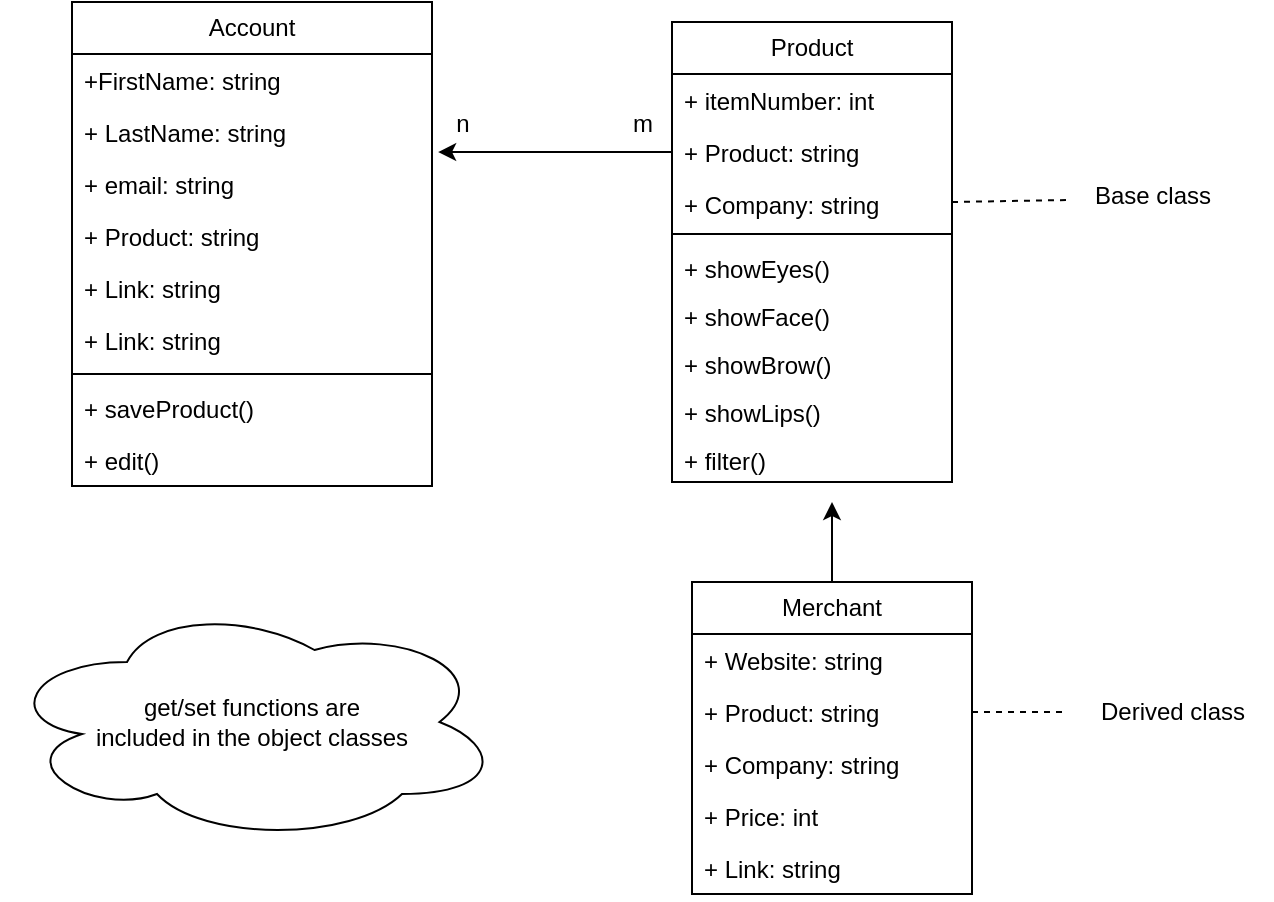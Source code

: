 <mxfile version="21.0.2"><diagram name="Page-1" id="vkyltiEDXw7oxqncsjnN"><mxGraphModel dx="699" dy="444" grid="1" gridSize="10" guides="1" tooltips="1" connect="1" arrows="1" fold="1" page="1" pageScale="1" pageWidth="850" pageHeight="1100" math="0" shadow="0"><root><mxCell id="0"/><mxCell id="1" parent="0"/><mxCell id="_OKMm185rgNcax_oE5ub-1" value="Account" style="swimlane;fontStyle=0;childLayout=stackLayout;horizontal=1;startSize=26;fillColor=none;horizontalStack=0;resizeParent=1;resizeParentMax=0;resizeLast=0;collapsible=1;marginBottom=0;whiteSpace=wrap;html=1;" vertex="1" parent="1"><mxGeometry x="160" y="130" width="180" height="242" as="geometry"><mxRectangle x="160" y="130" width="80" height="30" as="alternateBounds"/></mxGeometry></mxCell><mxCell id="_OKMm185rgNcax_oE5ub-2" value="+FirstName: string" style="text;strokeColor=none;fillColor=none;align=left;verticalAlign=top;spacingLeft=4;spacingRight=4;overflow=hidden;rotatable=0;points=[[0,0.5],[1,0.5]];portConstraint=eastwest;whiteSpace=wrap;html=1;" vertex="1" parent="_OKMm185rgNcax_oE5ub-1"><mxGeometry y="26" width="180" height="26" as="geometry"/></mxCell><mxCell id="_OKMm185rgNcax_oE5ub-3" value="+ LastName: string" style="text;strokeColor=none;fillColor=none;align=left;verticalAlign=top;spacingLeft=4;spacingRight=4;overflow=hidden;rotatable=0;points=[[0,0.5],[1,0.5]];portConstraint=eastwest;whiteSpace=wrap;html=1;" vertex="1" parent="_OKMm185rgNcax_oE5ub-1"><mxGeometry y="52" width="180" height="26" as="geometry"/></mxCell><mxCell id="_OKMm185rgNcax_oE5ub-4" value="+ email: string" style="text;strokeColor=none;fillColor=none;align=left;verticalAlign=top;spacingLeft=4;spacingRight=4;overflow=hidden;rotatable=0;points=[[0,0.5],[1,0.5]];portConstraint=eastwest;whiteSpace=wrap;html=1;" vertex="1" parent="_OKMm185rgNcax_oE5ub-1"><mxGeometry y="78" width="180" height="26" as="geometry"/></mxCell><mxCell id="_OKMm185rgNcax_oE5ub-14" value="+ Product: string" style="text;strokeColor=none;fillColor=none;align=left;verticalAlign=top;spacingLeft=4;spacingRight=4;overflow=hidden;rotatable=0;points=[[0,0.5],[1,0.5]];portConstraint=eastwest;whiteSpace=wrap;html=1;" vertex="1" parent="_OKMm185rgNcax_oE5ub-1"><mxGeometry y="104" width="180" height="26" as="geometry"/></mxCell><mxCell id="_OKMm185rgNcax_oE5ub-21" value="+ Link: string" style="text;strokeColor=none;fillColor=none;align=left;verticalAlign=top;spacingLeft=4;spacingRight=4;overflow=hidden;rotatable=0;points=[[0,0.5],[1,0.5]];portConstraint=eastwest;whiteSpace=wrap;html=1;" vertex="1" parent="_OKMm185rgNcax_oE5ub-1"><mxGeometry y="130" width="180" height="26" as="geometry"/></mxCell><mxCell id="_OKMm185rgNcax_oE5ub-34" value="+ Link: string" style="text;strokeColor=none;fillColor=none;align=left;verticalAlign=top;spacingLeft=4;spacingRight=4;overflow=hidden;rotatable=0;points=[[0,0.5],[1,0.5]];portConstraint=eastwest;whiteSpace=wrap;html=1;" vertex="1" parent="_OKMm185rgNcax_oE5ub-1"><mxGeometry y="156" width="180" height="26" as="geometry"/></mxCell><mxCell id="_OKMm185rgNcax_oE5ub-36" value="" style="line;strokeWidth=1;fillColor=none;align=left;verticalAlign=middle;spacingTop=-1;spacingLeft=3;spacingRight=3;rotatable=0;labelPosition=right;points=[];portConstraint=eastwest;strokeColor=inherit;" vertex="1" parent="_OKMm185rgNcax_oE5ub-1"><mxGeometry y="182" width="180" height="8" as="geometry"/></mxCell><mxCell id="_OKMm185rgNcax_oE5ub-35" value="&lt;div&gt;+ saveProduct()&lt;/div&gt;" style="text;strokeColor=none;fillColor=none;align=left;verticalAlign=top;spacingLeft=4;spacingRight=4;overflow=hidden;rotatable=0;points=[[0,0.5],[1,0.5]];portConstraint=eastwest;whiteSpace=wrap;html=1;" vertex="1" parent="_OKMm185rgNcax_oE5ub-1"><mxGeometry y="190" width="180" height="26" as="geometry"/></mxCell><mxCell id="_OKMm185rgNcax_oE5ub-43" value="&lt;div&gt;+ edit()&lt;br&gt;&lt;/div&gt;" style="text;strokeColor=none;fillColor=none;align=left;verticalAlign=top;spacingLeft=4;spacingRight=4;overflow=hidden;rotatable=0;points=[[0,0.5],[1,0.5]];portConstraint=eastwest;whiteSpace=wrap;html=1;" vertex="1" parent="_OKMm185rgNcax_oE5ub-1"><mxGeometry y="216" width="180" height="26" as="geometry"/></mxCell><mxCell id="_OKMm185rgNcax_oE5ub-26" style="edgeStyle=orthogonalEdgeStyle;rounded=0;orthogonalLoop=1;jettySize=auto;html=1;exitX=0.5;exitY=0;exitDx=0;exitDy=0;" edge="1" parent="1" source="_OKMm185rgNcax_oE5ub-5"><mxGeometry relative="1" as="geometry"><mxPoint x="540" y="380" as="targetPoint"/></mxGeometry></mxCell><mxCell id="_OKMm185rgNcax_oE5ub-5" value="Merchant" style="swimlane;fontStyle=0;childLayout=stackLayout;horizontal=1;startSize=26;fillColor=none;horizontalStack=0;resizeParent=1;resizeParentMax=0;resizeLast=0;collapsible=1;marginBottom=0;whiteSpace=wrap;html=1;" vertex="1" parent="1"><mxGeometry x="470" y="420" width="140" height="156" as="geometry"/></mxCell><mxCell id="_OKMm185rgNcax_oE5ub-6" value="+ Website: string" style="text;strokeColor=none;fillColor=none;align=left;verticalAlign=top;spacingLeft=4;spacingRight=4;overflow=hidden;rotatable=0;points=[[0,0.5],[1,0.5]];portConstraint=eastwest;whiteSpace=wrap;html=1;" vertex="1" parent="_OKMm185rgNcax_oE5ub-5"><mxGeometry y="26" width="140" height="26" as="geometry"/></mxCell><mxCell id="_OKMm185rgNcax_oE5ub-7" value="+ Product: string" style="text;strokeColor=none;fillColor=none;align=left;verticalAlign=top;spacingLeft=4;spacingRight=4;overflow=hidden;rotatable=0;points=[[0,0.5],[1,0.5]];portConstraint=eastwest;whiteSpace=wrap;html=1;" vertex="1" parent="_OKMm185rgNcax_oE5ub-5"><mxGeometry y="52" width="140" height="26" as="geometry"/></mxCell><mxCell id="_OKMm185rgNcax_oE5ub-8" value="+ Company: string" style="text;strokeColor=none;fillColor=none;align=left;verticalAlign=top;spacingLeft=4;spacingRight=4;overflow=hidden;rotatable=0;points=[[0,0.5],[1,0.5]];portConstraint=eastwest;whiteSpace=wrap;html=1;" vertex="1" parent="_OKMm185rgNcax_oE5ub-5"><mxGeometry y="78" width="140" height="26" as="geometry"/></mxCell><mxCell id="_OKMm185rgNcax_oE5ub-23" value="+ Price: int" style="text;strokeColor=none;fillColor=none;align=left;verticalAlign=top;spacingLeft=4;spacingRight=4;overflow=hidden;rotatable=0;points=[[0,0.5],[1,0.5]];portConstraint=eastwest;whiteSpace=wrap;html=1;" vertex="1" parent="_OKMm185rgNcax_oE5ub-5"><mxGeometry y="104" width="140" height="26" as="geometry"/></mxCell><mxCell id="_OKMm185rgNcax_oE5ub-22" value="+ Link: string" style="text;strokeColor=none;fillColor=none;align=left;verticalAlign=top;spacingLeft=4;spacingRight=4;overflow=hidden;rotatable=0;points=[[0,0.5],[1,0.5]];portConstraint=eastwest;whiteSpace=wrap;html=1;" vertex="1" parent="_OKMm185rgNcax_oE5ub-5"><mxGeometry y="130" width="140" height="26" as="geometry"/></mxCell><mxCell id="_OKMm185rgNcax_oE5ub-9" value="Product" style="swimlane;fontStyle=0;childLayout=stackLayout;horizontal=1;startSize=26;fillColor=none;horizontalStack=0;resizeParent=1;resizeParentMax=0;resizeLast=0;collapsible=1;marginBottom=0;whiteSpace=wrap;html=1;" vertex="1" parent="1"><mxGeometry x="460" y="140" width="140" height="230" as="geometry"/></mxCell><mxCell id="_OKMm185rgNcax_oE5ub-10" value="+ itemNumber: int" style="text;strokeColor=none;fillColor=none;align=left;verticalAlign=top;spacingLeft=4;spacingRight=4;overflow=hidden;rotatable=0;points=[[0,0.5],[1,0.5]];portConstraint=eastwest;whiteSpace=wrap;html=1;" vertex="1" parent="_OKMm185rgNcax_oE5ub-9"><mxGeometry y="26" width="140" height="26" as="geometry"/></mxCell><mxCell id="_OKMm185rgNcax_oE5ub-11" value="+ Product: string" style="text;strokeColor=none;fillColor=none;align=left;verticalAlign=top;spacingLeft=4;spacingRight=4;overflow=hidden;rotatable=0;points=[[0,0.5],[1,0.5]];portConstraint=eastwest;whiteSpace=wrap;html=1;" vertex="1" parent="_OKMm185rgNcax_oE5ub-9"><mxGeometry y="52" width="140" height="26" as="geometry"/></mxCell><mxCell id="_OKMm185rgNcax_oE5ub-12" value="+ Company: string" style="text;strokeColor=none;fillColor=none;align=left;verticalAlign=top;spacingLeft=4;spacingRight=4;overflow=hidden;rotatable=0;points=[[0,0.5],[1,0.5]];portConstraint=eastwest;whiteSpace=wrap;html=1;" vertex="1" parent="_OKMm185rgNcax_oE5ub-9"><mxGeometry y="78" width="140" height="24" as="geometry"/></mxCell><mxCell id="_OKMm185rgNcax_oE5ub-38" value="" style="line;strokeWidth=1;fillColor=none;align=left;verticalAlign=middle;spacingTop=-1;spacingLeft=3;spacingRight=3;rotatable=0;labelPosition=right;points=[];portConstraint=eastwest;strokeColor=inherit;" vertex="1" parent="_OKMm185rgNcax_oE5ub-9"><mxGeometry y="102" width="140" height="8" as="geometry"/></mxCell><mxCell id="_OKMm185rgNcax_oE5ub-37" value="+ showEyes()" style="text;strokeColor=none;fillColor=none;align=left;verticalAlign=top;spacingLeft=4;spacingRight=4;overflow=hidden;rotatable=0;points=[[0,0.5],[1,0.5]];portConstraint=eastwest;whiteSpace=wrap;html=1;" vertex="1" parent="_OKMm185rgNcax_oE5ub-9"><mxGeometry y="110" width="140" height="24" as="geometry"/></mxCell><mxCell id="_OKMm185rgNcax_oE5ub-40" value="+ showFace()" style="text;strokeColor=none;fillColor=none;align=left;verticalAlign=top;spacingLeft=4;spacingRight=4;overflow=hidden;rotatable=0;points=[[0,0.5],[1,0.5]];portConstraint=eastwest;whiteSpace=wrap;html=1;" vertex="1" parent="_OKMm185rgNcax_oE5ub-9"><mxGeometry y="134" width="140" height="24" as="geometry"/></mxCell><mxCell id="_OKMm185rgNcax_oE5ub-41" value="+ showBrow()" style="text;strokeColor=none;fillColor=none;align=left;verticalAlign=top;spacingLeft=4;spacingRight=4;overflow=hidden;rotatable=0;points=[[0,0.5],[1,0.5]];portConstraint=eastwest;whiteSpace=wrap;html=1;" vertex="1" parent="_OKMm185rgNcax_oE5ub-9"><mxGeometry y="158" width="140" height="24" as="geometry"/></mxCell><mxCell id="_OKMm185rgNcax_oE5ub-42" value="&lt;div&gt;+ showLips()&lt;/div&gt;&lt;div&gt;&lt;br&gt;&lt;/div&gt;" style="text;strokeColor=none;fillColor=none;align=left;verticalAlign=top;spacingLeft=4;spacingRight=4;overflow=hidden;rotatable=0;points=[[0,0.5],[1,0.5]];portConstraint=eastwest;whiteSpace=wrap;html=1;" vertex="1" parent="_OKMm185rgNcax_oE5ub-9"><mxGeometry y="182" width="140" height="24" as="geometry"/></mxCell><mxCell id="_OKMm185rgNcax_oE5ub-44" value="&lt;div&gt;+ filter()&lt;/div&gt;&lt;div&gt;&lt;br&gt;&lt;/div&gt;" style="text;strokeColor=none;fillColor=none;align=left;verticalAlign=top;spacingLeft=4;spacingRight=4;overflow=hidden;rotatable=0;points=[[0,0.5],[1,0.5]];portConstraint=eastwest;whiteSpace=wrap;html=1;" vertex="1" parent="_OKMm185rgNcax_oE5ub-9"><mxGeometry y="206" width="140" height="24" as="geometry"/></mxCell><mxCell id="_OKMm185rgNcax_oE5ub-25" style="edgeStyle=orthogonalEdgeStyle;rounded=0;orthogonalLoop=1;jettySize=auto;html=1;entryX=1.017;entryY=0.885;entryDx=0;entryDy=0;entryPerimeter=0;" edge="1" parent="1" source="_OKMm185rgNcax_oE5ub-11" target="_OKMm185rgNcax_oE5ub-3"><mxGeometry relative="1" as="geometry"/></mxCell><mxCell id="_OKMm185rgNcax_oE5ub-27" value="m" style="text;html=1;align=center;verticalAlign=middle;resizable=0;points=[];autosize=1;strokeColor=none;fillColor=none;" vertex="1" parent="1"><mxGeometry x="430" y="176" width="30" height="30" as="geometry"/></mxCell><mxCell id="_OKMm185rgNcax_oE5ub-28" value="n" style="text;html=1;align=center;verticalAlign=middle;resizable=0;points=[];autosize=1;strokeColor=none;fillColor=none;" vertex="1" parent="1"><mxGeometry x="340" y="176" width="30" height="30" as="geometry"/></mxCell><mxCell id="_OKMm185rgNcax_oE5ub-46" value="Base class " style="text;html=1;align=center;verticalAlign=middle;resizable=0;points=[];autosize=1;strokeColor=none;fillColor=none;" vertex="1" parent="1"><mxGeometry x="660" y="212" width="80" height="30" as="geometry"/></mxCell><mxCell id="_OKMm185rgNcax_oE5ub-47" value="" style="endArrow=none;dashed=1;html=1;rounded=0;entryX=-0.025;entryY=0.567;entryDx=0;entryDy=0;entryPerimeter=0;exitX=1;exitY=0.5;exitDx=0;exitDy=0;" edge="1" parent="1" source="_OKMm185rgNcax_oE5ub-12" target="_OKMm185rgNcax_oE5ub-46"><mxGeometry width="50" height="50" relative="1" as="geometry"><mxPoint x="480" y="380" as="sourcePoint"/><mxPoint x="530" y="330" as="targetPoint"/></mxGeometry></mxCell><mxCell id="_OKMm185rgNcax_oE5ub-48" value="Derived class" style="text;html=1;align=center;verticalAlign=middle;resizable=0;points=[];autosize=1;strokeColor=none;fillColor=none;" vertex="1" parent="1"><mxGeometry x="660" y="470" width="100" height="30" as="geometry"/></mxCell><mxCell id="_OKMm185rgNcax_oE5ub-49" value="" style="endArrow=none;dashed=1;html=1;rounded=0;entryX=-0.03;entryY=0.5;entryDx=0;entryDy=0;entryPerimeter=0;exitX=1;exitY=0.5;exitDx=0;exitDy=0;" edge="1" parent="1" source="_OKMm185rgNcax_oE5ub-7" target="_OKMm185rgNcax_oE5ub-48"><mxGeometry width="50" height="50" relative="1" as="geometry"><mxPoint x="650" y="410" as="sourcePoint"/><mxPoint x="708" y="409" as="targetPoint"/></mxGeometry></mxCell><mxCell id="_OKMm185rgNcax_oE5ub-50" value="&lt;div&gt;get/set functions are&lt;/div&gt;&lt;div&gt;included in the object classes &lt;br&gt;&lt;/div&gt;" style="ellipse;shape=cloud;whiteSpace=wrap;html=1;" vertex="1" parent="1"><mxGeometry x="125" y="430" width="250" height="120" as="geometry"/></mxCell></root></mxGraphModel></diagram></mxfile>